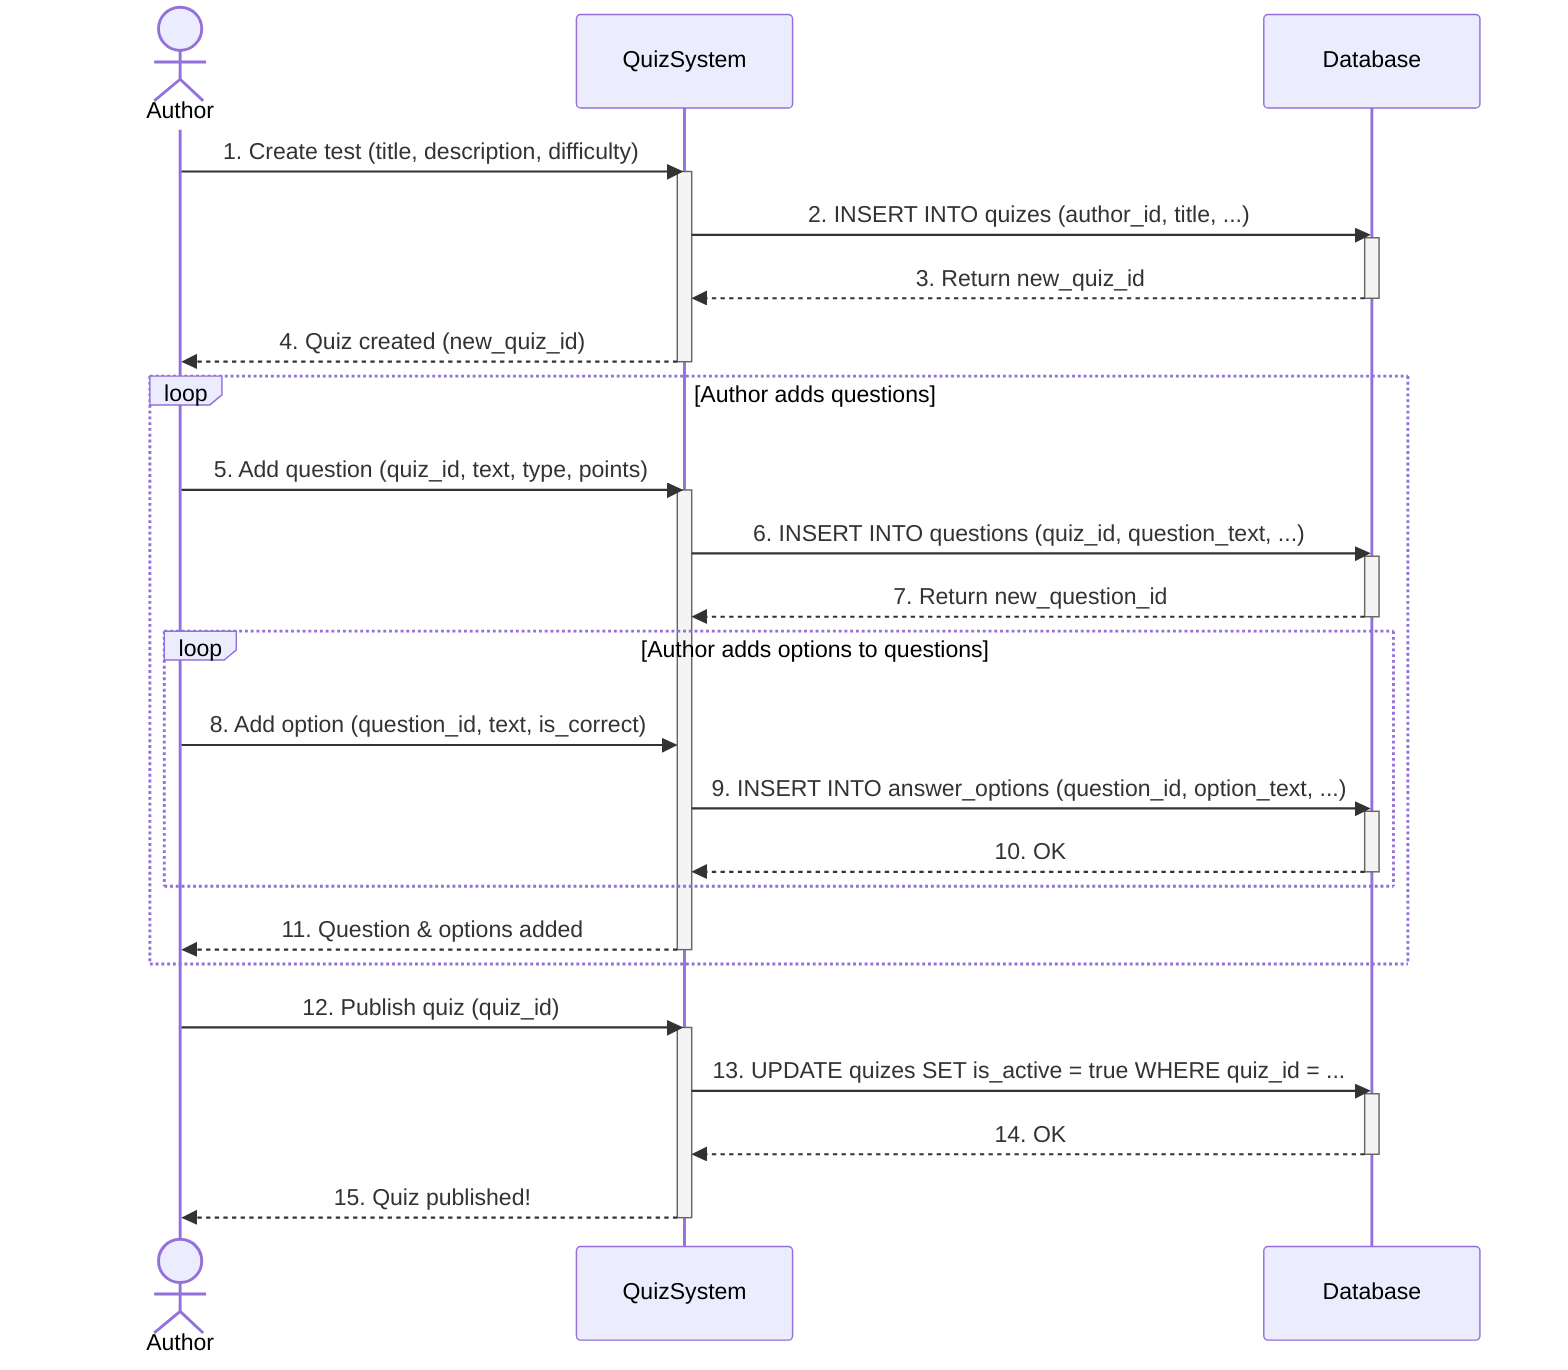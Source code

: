 sequenceDiagram
    actor Author
    participant QuizSystem
    participant Database


    Author->>QuizSystem: 1. Create test (title, description, difficulty)
    activate QuizSystem
    

    QuizSystem->>Database: 2. INSERT INTO quizes (author_id, title, ...)
    activate Database
    Database-->>QuizSystem: 3. Return new_quiz_id
    deactivate Database
    

    QuizSystem-->>Author: 4. Quiz created (new_quiz_id)
    deactivate QuizSystem


    loop Author adds questions
        Author->>QuizSystem: 5. Add question (quiz_id, text, type, points)
        activate QuizSystem
        

        QuizSystem->>Database: 6. INSERT INTO questions (quiz_id, question_text, ...)
        activate Database
        Database-->>QuizSystem: 7. Return new_question_id
        deactivate Database

  
        loop Author adds options to questions
            Author->>QuizSystem: 8. Add option (question_id, text, is_correct)
            
        
            QuizSystem->>Database: 9. INSERT INTO answer_options (question_id, option_text, ...)
            activate Database
            Database-->>QuizSystem: 10. OK
            deactivate Database
        end
        
        QuizSystem-->>Author: 11. Question & options added
        deactivate QuizSystem
    end

    Author->>QuizSystem: 12. Publish quiz (quiz_id)
    activate QuizSystem
    
    QuizSystem->>Database: 13. UPDATE quizes SET is_active = true WHERE quiz_id = ...
    activate Database
    Database-->>QuizSystem: 14. OK
    deactivate Database
    
    QuizSystem-->>Author: 15. Quiz published!
    deactivate QuizSystem